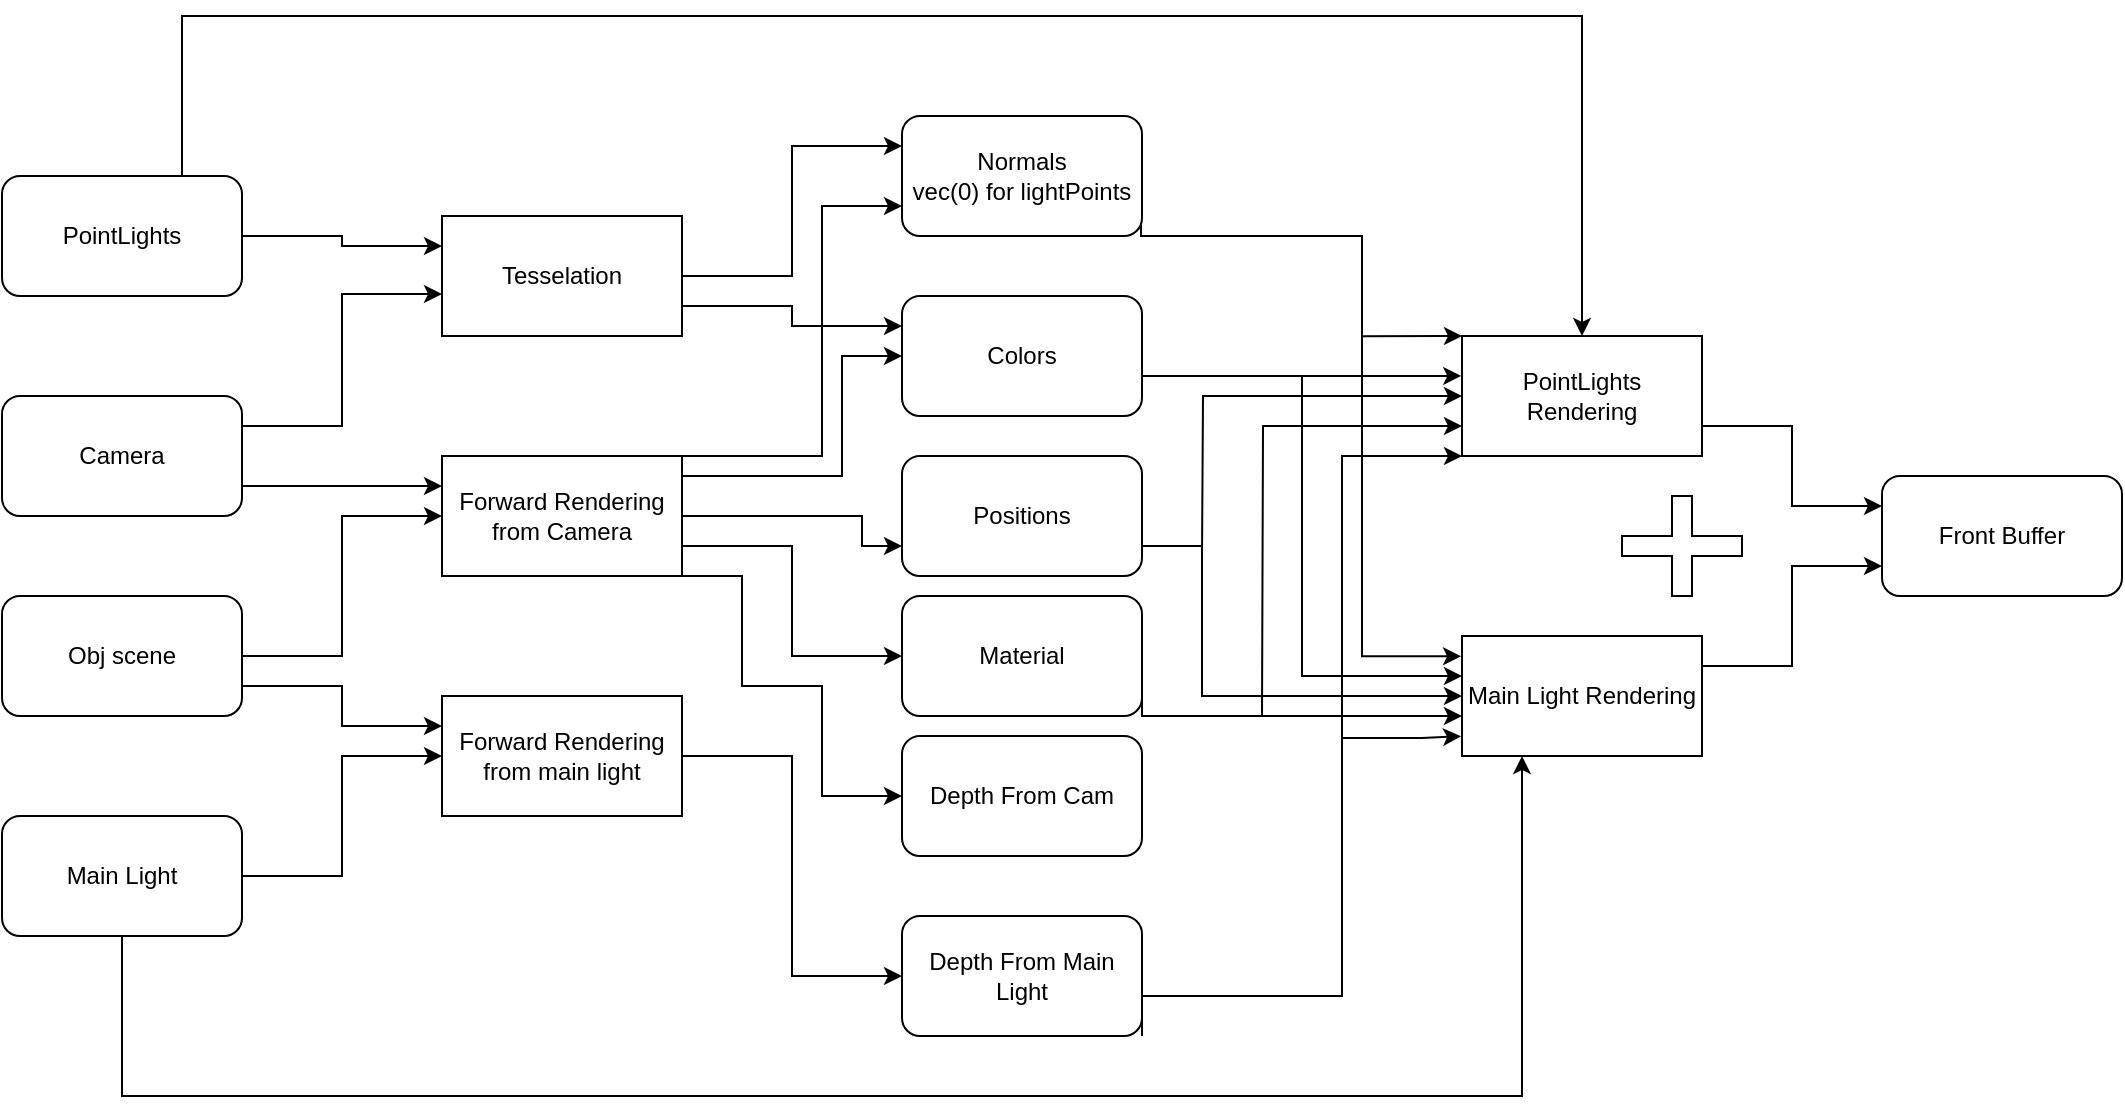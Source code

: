 <mxfile version="13.3.6" type="github">
  <diagram id="nI-NqovygUkpkIM0Kte1" name="Page-1">
    <mxGraphModel dx="1422" dy="1204" grid="1" gridSize="10" guides="1" tooltips="1" connect="1" arrows="1" fold="1" page="0" pageScale="1" pageWidth="827" pageHeight="1169" math="0" shadow="0">
      <root>
        <mxCell id="0" />
        <mxCell id="1" parent="0" />
        <mxCell id="yP4ssN21StdvEJAJ8rIr-8" style="edgeStyle=orthogonalEdgeStyle;rounded=0;orthogonalLoop=1;jettySize=auto;html=1;exitX=1;exitY=0.5;exitDx=0;exitDy=0;entryX=0;entryY=0.25;entryDx=0;entryDy=0;" parent="1" source="yP4ssN21StdvEJAJ8rIr-1" target="yP4ssN21StdvEJAJ8rIr-3" edge="1">
          <mxGeometry relative="1" as="geometry" />
        </mxCell>
        <mxCell id="yP4ssN21StdvEJAJ8rIr-1" value="PointLights" style="rounded=1;whiteSpace=wrap;html=1;" parent="1" vertex="1">
          <mxGeometry x="30" y="30" width="120" height="60" as="geometry" />
        </mxCell>
        <mxCell id="yP4ssN21StdvEJAJ8rIr-10" style="edgeStyle=orthogonalEdgeStyle;rounded=0;orthogonalLoop=1;jettySize=auto;html=1;exitX=1;exitY=0.5;exitDx=0;exitDy=0;entryX=0;entryY=0.5;entryDx=0;entryDy=0;" parent="1" source="yP4ssN21StdvEJAJ8rIr-2" target="yP4ssN21StdvEJAJ8rIr-4" edge="1">
          <mxGeometry relative="1" as="geometry" />
        </mxCell>
        <mxCell id="yP4ssN21StdvEJAJ8rIr-11" style="edgeStyle=orthogonalEdgeStyle;rounded=0;orthogonalLoop=1;jettySize=auto;html=1;exitX=1;exitY=0.75;exitDx=0;exitDy=0;entryX=0;entryY=0.25;entryDx=0;entryDy=0;" parent="1" source="yP4ssN21StdvEJAJ8rIr-2" target="yP4ssN21StdvEJAJ8rIr-5" edge="1">
          <mxGeometry relative="1" as="geometry" />
        </mxCell>
        <mxCell id="yP4ssN21StdvEJAJ8rIr-2" value="Obj scene" style="rounded=1;whiteSpace=wrap;html=1;" parent="1" vertex="1">
          <mxGeometry x="30" y="240" width="120" height="60" as="geometry" />
        </mxCell>
        <mxCell id="yP4ssN21StdvEJAJ8rIr-18" style="edgeStyle=orthogonalEdgeStyle;rounded=0;orthogonalLoop=1;jettySize=auto;html=1;exitX=1;exitY=0.5;exitDx=0;exitDy=0;entryX=0;entryY=0.25;entryDx=0;entryDy=0;" parent="1" source="yP4ssN21StdvEJAJ8rIr-3" target="yP4ssN21StdvEJAJ8rIr-13" edge="1">
          <mxGeometry relative="1" as="geometry" />
        </mxCell>
        <mxCell id="yP4ssN21StdvEJAJ8rIr-23" style="edgeStyle=orthogonalEdgeStyle;rounded=0;orthogonalLoop=1;jettySize=auto;html=1;exitX=1;exitY=0.75;exitDx=0;exitDy=0;entryX=0;entryY=0.25;entryDx=0;entryDy=0;" parent="1" source="yP4ssN21StdvEJAJ8rIr-3" target="yP4ssN21StdvEJAJ8rIr-14" edge="1">
          <mxGeometry relative="1" as="geometry" />
        </mxCell>
        <mxCell id="yP4ssN21StdvEJAJ8rIr-3" value="Tesselation" style="rounded=0;whiteSpace=wrap;html=1;" parent="1" vertex="1">
          <mxGeometry x="250" y="50" width="120" height="60" as="geometry" />
        </mxCell>
        <mxCell id="yP4ssN21StdvEJAJ8rIr-19" style="edgeStyle=orthogonalEdgeStyle;rounded=0;orthogonalLoop=1;jettySize=auto;html=1;exitX=1;exitY=0.25;exitDx=0;exitDy=0;entryX=0;entryY=0.75;entryDx=0;entryDy=0;" parent="1" source="yP4ssN21StdvEJAJ8rIr-4" target="yP4ssN21StdvEJAJ8rIr-13" edge="1">
          <mxGeometry relative="1" as="geometry">
            <Array as="points">
              <mxPoint x="370" y="170" />
              <mxPoint x="440" y="170" />
              <mxPoint x="440" y="45" />
            </Array>
          </mxGeometry>
        </mxCell>
        <mxCell id="yP4ssN21StdvEJAJ8rIr-20" style="edgeStyle=orthogonalEdgeStyle;rounded=0;orthogonalLoop=1;jettySize=auto;html=1;exitX=1;exitY=0.5;exitDx=0;exitDy=0;entryX=0;entryY=0.5;entryDx=0;entryDy=0;" parent="1" source="yP4ssN21StdvEJAJ8rIr-4" target="yP4ssN21StdvEJAJ8rIr-14" edge="1">
          <mxGeometry relative="1" as="geometry">
            <Array as="points">
              <mxPoint x="370" y="180" />
              <mxPoint x="450" y="180" />
              <mxPoint x="450" y="120" />
            </Array>
          </mxGeometry>
        </mxCell>
        <mxCell id="yP4ssN21StdvEJAJ8rIr-21" style="edgeStyle=orthogonalEdgeStyle;rounded=0;orthogonalLoop=1;jettySize=auto;html=1;exitX=1;exitY=0.75;exitDx=0;exitDy=0;entryX=0;entryY=0.75;entryDx=0;entryDy=0;" parent="1" source="yP4ssN21StdvEJAJ8rIr-4" target="yP4ssN21StdvEJAJ8rIr-15" edge="1">
          <mxGeometry relative="1" as="geometry">
            <Array as="points">
              <mxPoint x="370" y="200" />
              <mxPoint x="460" y="200" />
              <mxPoint x="460" y="215" />
            </Array>
          </mxGeometry>
        </mxCell>
        <mxCell id="yP4ssN21StdvEJAJ8rIr-22" style="edgeStyle=orthogonalEdgeStyle;rounded=0;orthogonalLoop=1;jettySize=auto;html=1;exitX=1;exitY=1;exitDx=0;exitDy=0;entryX=0;entryY=0.5;entryDx=0;entryDy=0;" parent="1" source="yP4ssN21StdvEJAJ8rIr-4" target="yP4ssN21StdvEJAJ8rIr-16" edge="1">
          <mxGeometry relative="1" as="geometry">
            <Array as="points">
              <mxPoint x="400" y="230" />
              <mxPoint x="400" y="285" />
              <mxPoint x="440" y="285" />
              <mxPoint x="440" y="340" />
            </Array>
          </mxGeometry>
        </mxCell>
        <mxCell id="yP4ssN21StdvEJAJ8rIr-30" style="edgeStyle=orthogonalEdgeStyle;rounded=0;orthogonalLoop=1;jettySize=auto;html=1;exitX=1;exitY=0.75;exitDx=0;exitDy=0;entryX=0;entryY=0.5;entryDx=0;entryDy=0;" parent="1" source="yP4ssN21StdvEJAJ8rIr-4" target="yP4ssN21StdvEJAJ8rIr-27" edge="1">
          <mxGeometry relative="1" as="geometry" />
        </mxCell>
        <mxCell id="yP4ssN21StdvEJAJ8rIr-4" value="Forward Rendering from Camera" style="rounded=0;whiteSpace=wrap;html=1;" parent="1" vertex="1">
          <mxGeometry x="250" y="170" width="120" height="60" as="geometry" />
        </mxCell>
        <mxCell id="yP4ssN21StdvEJAJ8rIr-24" style="edgeStyle=orthogonalEdgeStyle;rounded=0;orthogonalLoop=1;jettySize=auto;html=1;exitX=1;exitY=0.5;exitDx=0;exitDy=0;entryX=0;entryY=0.5;entryDx=0;entryDy=0;" parent="1" source="yP4ssN21StdvEJAJ8rIr-5" target="yP4ssN21StdvEJAJ8rIr-17" edge="1">
          <mxGeometry relative="1" as="geometry" />
        </mxCell>
        <mxCell id="yP4ssN21StdvEJAJ8rIr-5" value="Forward Rendering from main light" style="rounded=0;whiteSpace=wrap;html=1;" parent="1" vertex="1">
          <mxGeometry x="250" y="290" width="120" height="60" as="geometry" />
        </mxCell>
        <mxCell id="yP4ssN21StdvEJAJ8rIr-12" style="edgeStyle=orthogonalEdgeStyle;rounded=0;orthogonalLoop=1;jettySize=auto;html=1;exitX=1;exitY=0.5;exitDx=0;exitDy=0;entryX=0;entryY=0.5;entryDx=0;entryDy=0;" parent="1" source="yP4ssN21StdvEJAJ8rIr-6" target="yP4ssN21StdvEJAJ8rIr-5" edge="1">
          <mxGeometry relative="1" as="geometry" />
        </mxCell>
        <mxCell id="yP4ssN21StdvEJAJ8rIr-6" value="Main Light" style="rounded=1;whiteSpace=wrap;html=1;" parent="1" vertex="1">
          <mxGeometry x="30" y="350" width="120" height="60" as="geometry" />
        </mxCell>
        <mxCell id="yP4ssN21StdvEJAJ8rIr-9" style="edgeStyle=orthogonalEdgeStyle;rounded=0;orthogonalLoop=1;jettySize=auto;html=1;exitX=1;exitY=0.25;exitDx=0;exitDy=0;entryX=0;entryY=0.65;entryDx=0;entryDy=0;entryPerimeter=0;" parent="1" source="yP4ssN21StdvEJAJ8rIr-7" target="yP4ssN21StdvEJAJ8rIr-3" edge="1">
          <mxGeometry relative="1" as="geometry" />
        </mxCell>
        <mxCell id="wNc17U-7ZAj2_xsghywg-5" style="edgeStyle=orthogonalEdgeStyle;rounded=0;orthogonalLoop=1;jettySize=auto;html=1;exitX=1;exitY=0.75;exitDx=0;exitDy=0;entryX=0;entryY=0.25;entryDx=0;entryDy=0;" edge="1" parent="1" source="yP4ssN21StdvEJAJ8rIr-7" target="yP4ssN21StdvEJAJ8rIr-4">
          <mxGeometry relative="1" as="geometry" />
        </mxCell>
        <mxCell id="yP4ssN21StdvEJAJ8rIr-7" value="Camera" style="rounded=1;whiteSpace=wrap;html=1;" parent="1" vertex="1">
          <mxGeometry x="30" y="140" width="120" height="60" as="geometry" />
        </mxCell>
        <mxCell id="yP4ssN21StdvEJAJ8rIr-36" style="edgeStyle=orthogonalEdgeStyle;rounded=0;orthogonalLoop=1;jettySize=auto;html=1;exitX=0.996;exitY=0.874;exitDx=0;exitDy=0;entryX=-0.004;entryY=0.169;entryDx=0;entryDy=0;entryPerimeter=0;exitPerimeter=0;" parent="1" source="yP4ssN21StdvEJAJ8rIr-13" target="yP4ssN21StdvEJAJ8rIr-26" edge="1">
          <mxGeometry relative="1" as="geometry">
            <Array as="points">
              <mxPoint x="600" y="60" />
              <mxPoint x="710" y="60" />
              <mxPoint x="710" y="270" />
            </Array>
          </mxGeometry>
        </mxCell>
        <mxCell id="yP4ssN21StdvEJAJ8rIr-13" value="Normals&lt;br&gt;vec(0) for lightPoints" style="rounded=1;whiteSpace=wrap;html=1;" parent="1" vertex="1">
          <mxGeometry x="480" width="120" height="60" as="geometry" />
        </mxCell>
        <mxCell id="yP4ssN21StdvEJAJ8rIr-35" style="edgeStyle=orthogonalEdgeStyle;rounded=0;orthogonalLoop=1;jettySize=auto;html=1;exitX=1;exitY=0.75;exitDx=0;exitDy=0;" parent="1" source="yP4ssN21StdvEJAJ8rIr-14" edge="1">
          <mxGeometry relative="1" as="geometry">
            <mxPoint x="760" y="280" as="targetPoint" />
            <Array as="points">
              <mxPoint x="600" y="130" />
              <mxPoint x="680" y="130" />
              <mxPoint x="680" y="280" />
            </Array>
          </mxGeometry>
        </mxCell>
        <mxCell id="yP4ssN21StdvEJAJ8rIr-14" value="Colors" style="rounded=1;whiteSpace=wrap;html=1;" parent="1" vertex="1">
          <mxGeometry x="480" y="90" width="120" height="60" as="geometry" />
        </mxCell>
        <mxCell id="yP4ssN21StdvEJAJ8rIr-34" style="edgeStyle=orthogonalEdgeStyle;rounded=0;orthogonalLoop=1;jettySize=auto;html=1;exitX=1;exitY=0.75;exitDx=0;exitDy=0;" parent="1" source="yP4ssN21StdvEJAJ8rIr-15" edge="1">
          <mxGeometry relative="1" as="geometry">
            <mxPoint x="760" y="290" as="targetPoint" />
            <Array as="points">
              <mxPoint x="630" y="215" />
              <mxPoint x="630" y="290" />
              <mxPoint x="760" y="290" />
            </Array>
          </mxGeometry>
        </mxCell>
        <mxCell id="yP4ssN21StdvEJAJ8rIr-15" value="Positions" style="rounded=1;whiteSpace=wrap;html=1;" parent="1" vertex="1">
          <mxGeometry x="480" y="170" width="120" height="60" as="geometry" />
        </mxCell>
        <mxCell id="yP4ssN21StdvEJAJ8rIr-16" value="Depth From Cam" style="rounded=1;whiteSpace=wrap;html=1;" parent="1" vertex="1">
          <mxGeometry x="480" y="310" width="120" height="60" as="geometry" />
        </mxCell>
        <mxCell id="yP4ssN21StdvEJAJ8rIr-32" style="edgeStyle=orthogonalEdgeStyle;rounded=0;orthogonalLoop=1;jettySize=auto;html=1;exitX=1;exitY=1;exitDx=0;exitDy=0;entryX=-0.004;entryY=0.836;entryDx=0;entryDy=0;entryPerimeter=0;" parent="1" source="yP4ssN21StdvEJAJ8rIr-17" target="yP4ssN21StdvEJAJ8rIr-26" edge="1">
          <mxGeometry relative="1" as="geometry">
            <mxPoint x="750" y="380" as="targetPoint" />
            <Array as="points">
              <mxPoint x="600" y="440" />
              <mxPoint x="700" y="440" />
              <mxPoint x="700" y="311" />
              <mxPoint x="740" y="311" />
            </Array>
          </mxGeometry>
        </mxCell>
        <mxCell id="yP4ssN21StdvEJAJ8rIr-17" value="Depth From Main Light" style="rounded=1;whiteSpace=wrap;html=1;" parent="1" vertex="1">
          <mxGeometry x="480" y="400" width="120" height="60" as="geometry" />
        </mxCell>
        <mxCell id="yP4ssN21StdvEJAJ8rIr-37" style="edgeStyle=orthogonalEdgeStyle;rounded=0;orthogonalLoop=1;jettySize=auto;html=1;exitX=0;exitY=0;exitDx=0;exitDy=0;startArrow=classic;startFill=1;endArrow=none;endFill=0;" parent="1" source="yP4ssN21StdvEJAJ8rIr-25" edge="1">
          <mxGeometry relative="1" as="geometry">
            <mxPoint x="710" y="110.143" as="targetPoint" />
            <Array as="points">
              <mxPoint x="750" y="110" />
              <mxPoint x="750" y="110" />
            </Array>
          </mxGeometry>
        </mxCell>
        <mxCell id="yP4ssN21StdvEJAJ8rIr-39" style="edgeStyle=orthogonalEdgeStyle;rounded=0;orthogonalLoop=1;jettySize=auto;html=1;exitX=-0.003;exitY=0.333;exitDx=0;exitDy=0;startArrow=classic;startFill=1;endArrow=none;endFill=0;exitPerimeter=0;" parent="1" source="yP4ssN21StdvEJAJ8rIr-25" edge="1">
          <mxGeometry relative="1" as="geometry">
            <mxPoint x="680" y="140" as="targetPoint" />
            <Array as="points">
              <mxPoint x="680" y="130" />
            </Array>
          </mxGeometry>
        </mxCell>
        <mxCell id="yP4ssN21StdvEJAJ8rIr-41" style="edgeStyle=orthogonalEdgeStyle;rounded=0;orthogonalLoop=1;jettySize=auto;html=1;exitX=0;exitY=0.5;exitDx=0;exitDy=0;startArrow=classic;startFill=1;endArrow=none;endFill=0;" parent="1" source="yP4ssN21StdvEJAJ8rIr-25" edge="1">
          <mxGeometry relative="1" as="geometry">
            <mxPoint x="630" y="220" as="targetPoint" />
          </mxGeometry>
        </mxCell>
        <mxCell id="yP4ssN21StdvEJAJ8rIr-42" style="edgeStyle=orthogonalEdgeStyle;rounded=0;orthogonalLoop=1;jettySize=auto;html=1;exitX=0;exitY=0.75;exitDx=0;exitDy=0;startArrow=classic;startFill=1;endArrow=none;endFill=0;" parent="1" source="yP4ssN21StdvEJAJ8rIr-25" edge="1">
          <mxGeometry relative="1" as="geometry">
            <mxPoint x="660" y="300" as="targetPoint" />
          </mxGeometry>
        </mxCell>
        <mxCell id="yP4ssN21StdvEJAJ8rIr-43" style="edgeStyle=orthogonalEdgeStyle;rounded=0;orthogonalLoop=1;jettySize=auto;html=1;exitX=0;exitY=1;exitDx=0;exitDy=0;startArrow=classic;startFill=1;endArrow=none;endFill=0;" parent="1" source="yP4ssN21StdvEJAJ8rIr-25" edge="1">
          <mxGeometry relative="1" as="geometry">
            <mxPoint x="700" y="320" as="targetPoint" />
            <Array as="points">
              <mxPoint x="700" y="170" />
            </Array>
          </mxGeometry>
        </mxCell>
        <mxCell id="yP4ssN21StdvEJAJ8rIr-45" style="edgeStyle=orthogonalEdgeStyle;rounded=0;orthogonalLoop=1;jettySize=auto;html=1;exitX=0.5;exitY=0;exitDx=0;exitDy=0;entryX=0.75;entryY=0;entryDx=0;entryDy=0;startArrow=classic;startFill=1;endArrow=none;endFill=0;" parent="1" source="yP4ssN21StdvEJAJ8rIr-25" target="yP4ssN21StdvEJAJ8rIr-1" edge="1">
          <mxGeometry relative="1" as="geometry">
            <Array as="points">
              <mxPoint x="820" y="-50" />
              <mxPoint x="120" y="-50" />
            </Array>
          </mxGeometry>
        </mxCell>
        <mxCell id="wNc17U-7ZAj2_xsghywg-2" style="edgeStyle=orthogonalEdgeStyle;rounded=0;orthogonalLoop=1;jettySize=auto;html=1;exitX=1;exitY=0.75;exitDx=0;exitDy=0;entryX=0;entryY=0.25;entryDx=0;entryDy=0;" edge="1" parent="1" source="yP4ssN21StdvEJAJ8rIr-25" target="wNc17U-7ZAj2_xsghywg-1">
          <mxGeometry relative="1" as="geometry" />
        </mxCell>
        <mxCell id="yP4ssN21StdvEJAJ8rIr-25" value="PointLights Rendering" style="rounded=0;whiteSpace=wrap;html=1;" parent="1" vertex="1">
          <mxGeometry x="760" y="110" width="120" height="60" as="geometry" />
        </mxCell>
        <mxCell id="yP4ssN21StdvEJAJ8rIr-47" style="edgeStyle=orthogonalEdgeStyle;rounded=0;orthogonalLoop=1;jettySize=auto;html=1;exitX=0.25;exitY=1;exitDx=0;exitDy=0;entryX=0.5;entryY=1;entryDx=0;entryDy=0;startArrow=classic;startFill=1;endArrow=none;endFill=0;" parent="1" source="yP4ssN21StdvEJAJ8rIr-26" target="yP4ssN21StdvEJAJ8rIr-6" edge="1">
          <mxGeometry relative="1" as="geometry">
            <Array as="points">
              <mxPoint x="790" y="490" />
              <mxPoint x="90" y="490" />
            </Array>
          </mxGeometry>
        </mxCell>
        <mxCell id="wNc17U-7ZAj2_xsghywg-3" style="edgeStyle=orthogonalEdgeStyle;rounded=0;orthogonalLoop=1;jettySize=auto;html=1;exitX=1;exitY=0.25;exitDx=0;exitDy=0;entryX=0;entryY=0.75;entryDx=0;entryDy=0;" edge="1" parent="1" source="yP4ssN21StdvEJAJ8rIr-26" target="wNc17U-7ZAj2_xsghywg-1">
          <mxGeometry relative="1" as="geometry" />
        </mxCell>
        <mxCell id="yP4ssN21StdvEJAJ8rIr-26" value="Main Light Rendering" style="rounded=0;whiteSpace=wrap;html=1;" parent="1" vertex="1">
          <mxGeometry x="760" y="260" width="120" height="60" as="geometry" />
        </mxCell>
        <mxCell id="yP4ssN21StdvEJAJ8rIr-33" style="edgeStyle=orthogonalEdgeStyle;rounded=0;orthogonalLoop=1;jettySize=auto;html=1;exitX=1;exitY=0.75;exitDx=0;exitDy=0;" parent="1" source="yP4ssN21StdvEJAJ8rIr-27" edge="1">
          <mxGeometry relative="1" as="geometry">
            <mxPoint x="760" y="300" as="targetPoint" />
            <Array as="points">
              <mxPoint x="600" y="300" />
              <mxPoint x="760" y="300" />
            </Array>
          </mxGeometry>
        </mxCell>
        <mxCell id="yP4ssN21StdvEJAJ8rIr-27" value="Material" style="rounded=1;whiteSpace=wrap;html=1;" parent="1" vertex="1">
          <mxGeometry x="480" y="240" width="120" height="60" as="geometry" />
        </mxCell>
        <mxCell id="yP4ssN21StdvEJAJ8rIr-31" value="" style="shape=cross;whiteSpace=wrap;html=1;" parent="1" vertex="1">
          <mxGeometry x="840" y="190" width="60" height="50" as="geometry" />
        </mxCell>
        <mxCell id="wNc17U-7ZAj2_xsghywg-1" value="Front Buffer" style="rounded=1;whiteSpace=wrap;html=1;" vertex="1" parent="1">
          <mxGeometry x="970" y="180" width="120" height="60" as="geometry" />
        </mxCell>
      </root>
    </mxGraphModel>
  </diagram>
</mxfile>
